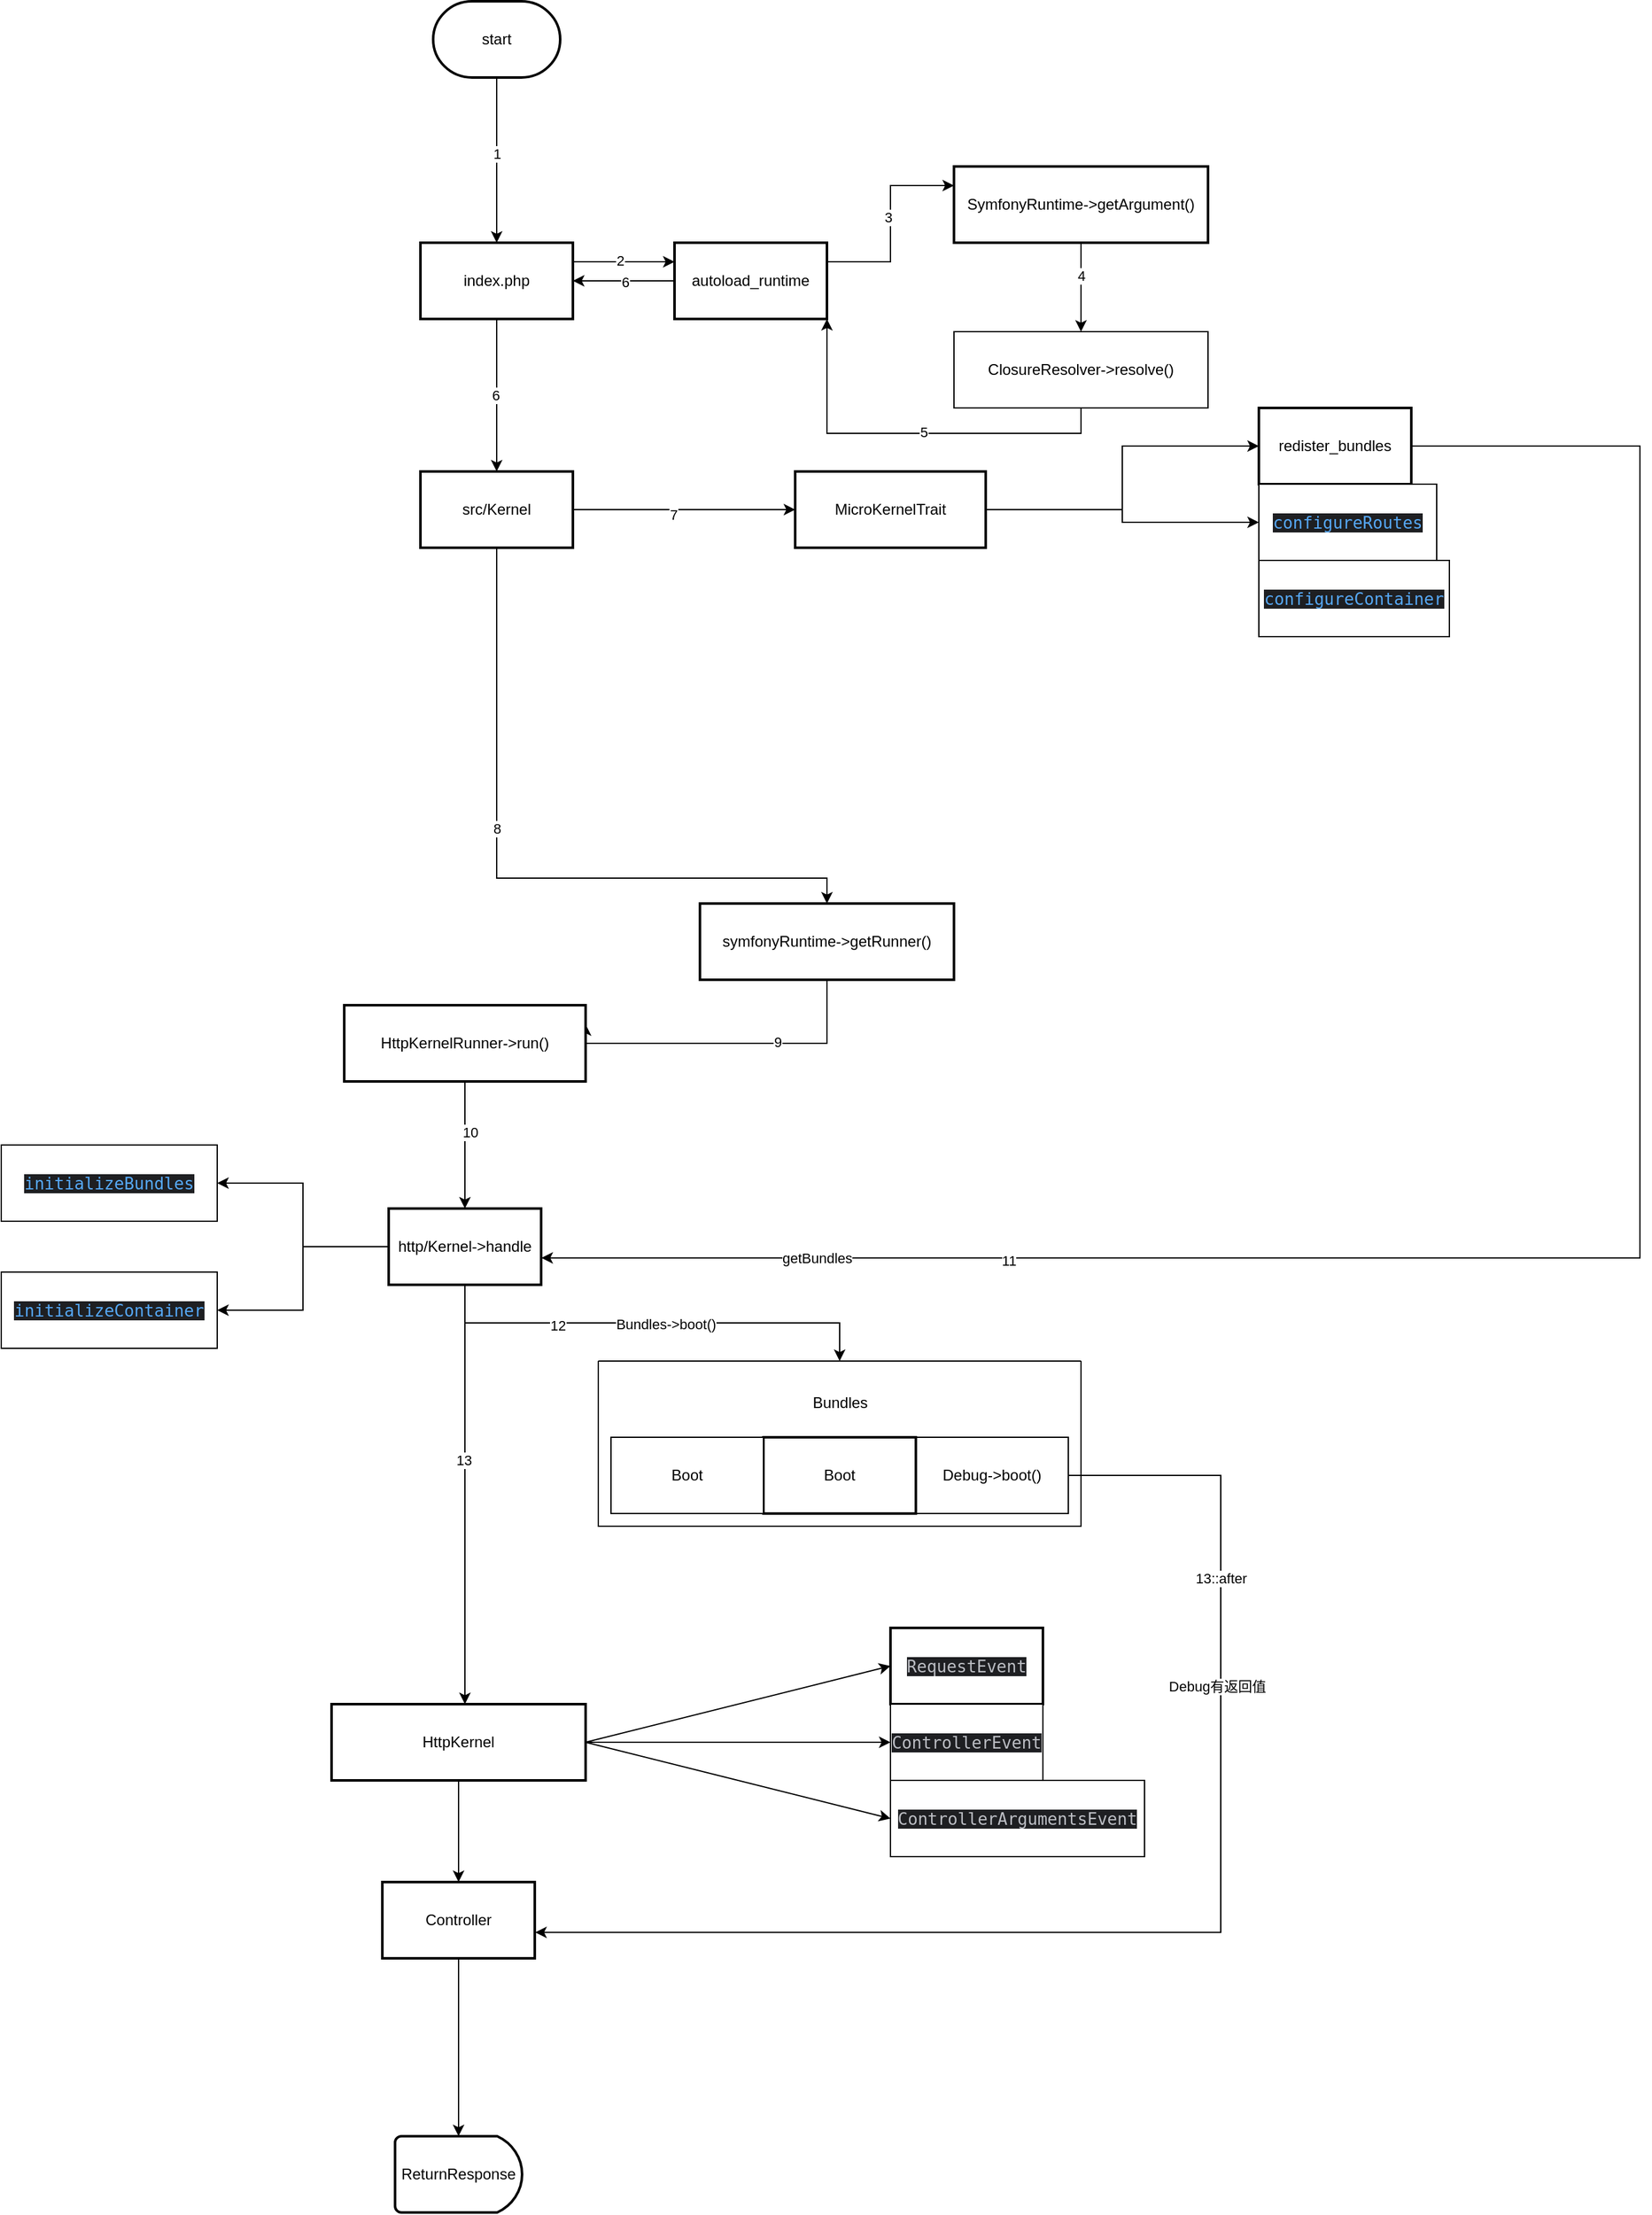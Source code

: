<mxfile version="24.2.3" type="github">
  <diagram name="Page-1" id="edf60f1a-56cd-e834-aa8a-f176f3a09ee4">
    <mxGraphModel dx="2840" dy="3460" grid="1" gridSize="10" guides="1" tooltips="1" connect="1" arrows="1" fold="1" page="1" pageScale="1" pageWidth="850" pageHeight="1100" background="none" math="0" shadow="0">
      <root>
        <mxCell id="0" />
        <mxCell id="1" parent="0" />
        <mxCell id="9ALi2KaTy-VrY5-sKbWw-7" value="" style="edgeStyle=orthogonalEdgeStyle;rounded=0;orthogonalLoop=1;jettySize=auto;html=1;" edge="1" parent="1" source="9ALi2KaTy-VrY5-sKbWw-1" target="9ALi2KaTy-VrY5-sKbWw-6">
          <mxGeometry relative="1" as="geometry" />
        </mxCell>
        <mxCell id="9ALi2KaTy-VrY5-sKbWw-41" value="1" style="edgeLabel;html=1;align=center;verticalAlign=middle;resizable=0;points=[];" vertex="1" connectable="0" parent="9ALi2KaTy-VrY5-sKbWw-7">
          <mxGeometry x="-0.079" relative="1" as="geometry">
            <mxPoint as="offset" />
          </mxGeometry>
        </mxCell>
        <mxCell id="9ALi2KaTy-VrY5-sKbWw-1" value="start" style="strokeWidth=2;html=1;shape=mxgraph.flowchart.terminator;whiteSpace=wrap;" vertex="1" parent="1">
          <mxGeometry x="190" y="-1880" width="100" height="60" as="geometry" />
        </mxCell>
        <mxCell id="9ALi2KaTy-VrY5-sKbWw-35" style="edgeStyle=orthogonalEdgeStyle;rounded=0;orthogonalLoop=1;jettySize=auto;html=1;exitX=0;exitY=0.5;exitDx=0;exitDy=0;entryX=1;entryY=0.5;entryDx=0;entryDy=0;" edge="1" parent="1" source="9ALi2KaTy-VrY5-sKbWw-2" target="9ALi2KaTy-VrY5-sKbWw-6">
          <mxGeometry relative="1" as="geometry" />
        </mxCell>
        <mxCell id="9ALi2KaTy-VrY5-sKbWw-46" value="6" style="edgeLabel;html=1;align=center;verticalAlign=middle;resizable=0;points=[];" vertex="1" connectable="0" parent="9ALi2KaTy-VrY5-sKbWw-35">
          <mxGeometry x="-0.019" y="1" relative="1" as="geometry">
            <mxPoint as="offset" />
          </mxGeometry>
        </mxCell>
        <mxCell id="9ALi2KaTy-VrY5-sKbWw-38" style="edgeStyle=orthogonalEdgeStyle;rounded=0;orthogonalLoop=1;jettySize=auto;html=1;exitX=1;exitY=0.25;exitDx=0;exitDy=0;entryX=0;entryY=0.25;entryDx=0;entryDy=0;" edge="1" parent="1" source="9ALi2KaTy-VrY5-sKbWw-2" target="9ALi2KaTy-VrY5-sKbWw-4">
          <mxGeometry relative="1" as="geometry" />
        </mxCell>
        <mxCell id="9ALi2KaTy-VrY5-sKbWw-43" value="3" style="edgeLabel;html=1;align=center;verticalAlign=middle;resizable=0;points=[];" vertex="1" connectable="0" parent="9ALi2KaTy-VrY5-sKbWw-38">
          <mxGeometry x="0.06" y="2" relative="1" as="geometry">
            <mxPoint as="offset" />
          </mxGeometry>
        </mxCell>
        <mxCell id="9ALi2KaTy-VrY5-sKbWw-2" value="autoload_runtime" style="whiteSpace=wrap;html=1;strokeWidth=2;" vertex="1" parent="1">
          <mxGeometry x="380" y="-1690" width="120" height="60" as="geometry" />
        </mxCell>
        <mxCell id="9ALi2KaTy-VrY5-sKbWw-32" value="" style="edgeStyle=orthogonalEdgeStyle;rounded=0;orthogonalLoop=1;jettySize=auto;html=1;entryX=0.5;entryY=0;entryDx=0;entryDy=0;" edge="1" parent="1" source="9ALi2KaTy-VrY5-sKbWw-4" target="9ALi2KaTy-VrY5-sKbWw-90">
          <mxGeometry relative="1" as="geometry">
            <mxPoint x="700" y="-1600" as="targetPoint" />
          </mxGeometry>
        </mxCell>
        <mxCell id="9ALi2KaTy-VrY5-sKbWw-44" value="4" style="edgeLabel;html=1;align=center;verticalAlign=middle;resizable=0;points=[];" vertex="1" connectable="0" parent="9ALi2KaTy-VrY5-sKbWw-32">
          <mxGeometry x="-0.278" relative="1" as="geometry">
            <mxPoint as="offset" />
          </mxGeometry>
        </mxCell>
        <mxCell id="9ALi2KaTy-VrY5-sKbWw-4" value="SymfonyRuntime-&amp;gt;getArgument()" style="whiteSpace=wrap;html=1;strokeWidth=2;" vertex="1" parent="1">
          <mxGeometry x="600" y="-1750" width="200" height="60" as="geometry" />
        </mxCell>
        <mxCell id="9ALi2KaTy-VrY5-sKbWw-40" style="edgeStyle=orthogonalEdgeStyle;rounded=0;orthogonalLoop=1;jettySize=auto;html=1;exitX=1;exitY=0.25;exitDx=0;exitDy=0;entryX=0;entryY=0.25;entryDx=0;entryDy=0;" edge="1" parent="1" source="9ALi2KaTy-VrY5-sKbWw-6" target="9ALi2KaTy-VrY5-sKbWw-2">
          <mxGeometry relative="1" as="geometry" />
        </mxCell>
        <mxCell id="9ALi2KaTy-VrY5-sKbWw-42" value="2" style="edgeLabel;html=1;align=center;verticalAlign=middle;resizable=0;points=[];" vertex="1" connectable="0" parent="9ALi2KaTy-VrY5-sKbWw-40">
          <mxGeometry x="-0.092" y="1" relative="1" as="geometry">
            <mxPoint as="offset" />
          </mxGeometry>
        </mxCell>
        <mxCell id="9ALi2KaTy-VrY5-sKbWw-60" value="" style="edgeStyle=orthogonalEdgeStyle;rounded=0;orthogonalLoop=1;jettySize=auto;html=1;" edge="1" parent="1" source="9ALi2KaTy-VrY5-sKbWw-6" target="9ALi2KaTy-VrY5-sKbWw-59">
          <mxGeometry relative="1" as="geometry" />
        </mxCell>
        <mxCell id="9ALi2KaTy-VrY5-sKbWw-81" value="6" style="edgeLabel;html=1;align=center;verticalAlign=middle;resizable=0;points=[];" vertex="1" connectable="0" parent="9ALi2KaTy-VrY5-sKbWw-60">
          <mxGeometry y="-1" relative="1" as="geometry">
            <mxPoint as="offset" />
          </mxGeometry>
        </mxCell>
        <mxCell id="9ALi2KaTy-VrY5-sKbWw-6" value="index.php" style="whiteSpace=wrap;html=1;strokeWidth=2;" vertex="1" parent="1">
          <mxGeometry x="180" y="-1690" width="120" height="60" as="geometry" />
        </mxCell>
        <mxCell id="9ALi2KaTy-VrY5-sKbWw-12" value="" style="edgeStyle=orthogonalEdgeStyle;rounded=0;orthogonalLoop=1;jettySize=auto;html=1;exitX=0.5;exitY=1;exitDx=0;exitDy=0;" edge="1" parent="1" source="9ALi2KaTy-VrY5-sKbWw-59" target="9ALi2KaTy-VrY5-sKbWw-11">
          <mxGeometry relative="1" as="geometry">
            <mxPoint x="310" y="-1430" as="sourcePoint" />
            <Array as="points">
              <mxPoint x="240" y="-1190" />
              <mxPoint x="500" y="-1190" />
            </Array>
          </mxGeometry>
        </mxCell>
        <mxCell id="9ALi2KaTy-VrY5-sKbWw-49" value="8" style="edgeLabel;html=1;align=center;verticalAlign=middle;resizable=0;points=[];" vertex="1" connectable="0" parent="9ALi2KaTy-VrY5-sKbWw-12">
          <mxGeometry x="-0.183" relative="1" as="geometry">
            <mxPoint as="offset" />
          </mxGeometry>
        </mxCell>
        <mxCell id="9ALi2KaTy-VrY5-sKbWw-48" style="edgeStyle=orthogonalEdgeStyle;rounded=0;orthogonalLoop=1;jettySize=auto;html=1;exitX=0.5;exitY=1;exitDx=0;exitDy=0;entryX=1;entryY=0.25;entryDx=0;entryDy=0;" edge="1" parent="1" source="9ALi2KaTy-VrY5-sKbWw-11" target="9ALi2KaTy-VrY5-sKbWw-13">
          <mxGeometry relative="1" as="geometry">
            <mxPoint x="310" y="-1145" as="targetPoint" />
            <Array as="points">
              <mxPoint x="500" y="-1060" />
              <mxPoint x="310" y="-1060" />
            </Array>
          </mxGeometry>
        </mxCell>
        <mxCell id="9ALi2KaTy-VrY5-sKbWw-50" value="9" style="edgeLabel;html=1;align=center;verticalAlign=middle;resizable=0;points=[];" vertex="1" connectable="0" parent="9ALi2KaTy-VrY5-sKbWw-48">
          <mxGeometry x="-0.3" y="-1" relative="1" as="geometry">
            <mxPoint as="offset" />
          </mxGeometry>
        </mxCell>
        <mxCell id="9ALi2KaTy-VrY5-sKbWw-11" value="symfonyRuntime-&amp;gt;getRunner()" style="whiteSpace=wrap;html=1;strokeWidth=2;" vertex="1" parent="1">
          <mxGeometry x="400" y="-1170" width="200" height="60" as="geometry" />
        </mxCell>
        <mxCell id="9ALi2KaTy-VrY5-sKbWw-58" value="" style="edgeStyle=orthogonalEdgeStyle;rounded=0;orthogonalLoop=1;jettySize=auto;html=1;" edge="1" parent="1" source="9ALi2KaTy-VrY5-sKbWw-13" target="9ALi2KaTy-VrY5-sKbWw-57">
          <mxGeometry relative="1" as="geometry" />
        </mxCell>
        <mxCell id="9ALi2KaTy-VrY5-sKbWw-83" value="10" style="edgeLabel;html=1;align=center;verticalAlign=middle;resizable=0;points=[];" vertex="1" connectable="0" parent="9ALi2KaTy-VrY5-sKbWw-58">
          <mxGeometry x="-0.2" y="4" relative="1" as="geometry">
            <mxPoint as="offset" />
          </mxGeometry>
        </mxCell>
        <mxCell id="9ALi2KaTy-VrY5-sKbWw-13" value="HttpKernelRunner-&amp;gt;run()" style="whiteSpace=wrap;html=1;strokeWidth=2;" vertex="1" parent="1">
          <mxGeometry x="120" y="-1090" width="190" height="60" as="geometry" />
        </mxCell>
        <mxCell id="9ALi2KaTy-VrY5-sKbWw-88" value="" style="edgeStyle=orthogonalEdgeStyle;rounded=0;orthogonalLoop=1;jettySize=auto;html=1;" edge="1" parent="1" source="9ALi2KaTy-VrY5-sKbWw-15" target="9ALi2KaTy-VrY5-sKbWw-87">
          <mxGeometry relative="1" as="geometry" />
        </mxCell>
        <mxCell id="9ALi2KaTy-VrY5-sKbWw-15" value="HttpKernel" style="whiteSpace=wrap;html=1;strokeWidth=2;" vertex="1" parent="1">
          <mxGeometry x="110" y="-540" width="200" height="60" as="geometry" />
        </mxCell>
        <mxCell id="9ALi2KaTy-VrY5-sKbWw-17" value="&lt;div style=&quot;background-color:#1e1f22;color:#bcbec4&quot;&gt;&lt;pre style=&quot;font-family:&#39;JetBrains Mono&#39;,monospace;font-size:9.8pt;&quot;&gt;RequestEvent&lt;/pre&gt;&lt;/div&gt;" style="whiteSpace=wrap;html=1;strokeWidth=2;" vertex="1" parent="1">
          <mxGeometry x="550" y="-600" width="120" height="60" as="geometry" />
        </mxCell>
        <mxCell id="9ALi2KaTy-VrY5-sKbWw-20" value="&lt;div style=&quot;background-color:#1e1f22;color:#bcbec4&quot;&gt;&lt;pre style=&quot;font-family:&#39;JetBrains Mono&#39;,monospace;font-size:9.8pt;&quot;&gt;ControllerEvent&lt;/pre&gt;&lt;/div&gt;" style="rounded=0;whiteSpace=wrap;html=1;" vertex="1" parent="1">
          <mxGeometry x="550" y="-540" width="120" height="60" as="geometry" />
        </mxCell>
        <mxCell id="9ALi2KaTy-VrY5-sKbWw-21" value="&lt;div style=&quot;background-color:#1e1f22;color:#bcbec4&quot;&gt;&lt;pre style=&quot;font-family:&#39;JetBrains Mono&#39;,monospace;font-size:9.8pt;&quot;&gt;ControllerArgumentsEvent&lt;/pre&gt;&lt;/div&gt;" style="rounded=0;whiteSpace=wrap;html=1;" vertex="1" parent="1">
          <mxGeometry x="550" y="-480" width="200" height="60" as="geometry" />
        </mxCell>
        <mxCell id="9ALi2KaTy-VrY5-sKbWw-22" value="" style="endArrow=classic;html=1;rounded=0;entryX=0;entryY=0.5;entryDx=0;entryDy=0;exitX=1;exitY=0.5;exitDx=0;exitDy=0;" edge="1" parent="1" source="9ALi2KaTy-VrY5-sKbWw-15" target="9ALi2KaTy-VrY5-sKbWw-20">
          <mxGeometry width="50" height="50" relative="1" as="geometry">
            <mxPoint x="770" y="-1130" as="sourcePoint" />
            <mxPoint x="560" y="-1060" as="targetPoint" />
          </mxGeometry>
        </mxCell>
        <mxCell id="9ALi2KaTy-VrY5-sKbWw-23" value="" style="endArrow=classic;html=1;rounded=0;entryX=0;entryY=0.5;entryDx=0;entryDy=0;exitX=1;exitY=0.5;exitDx=0;exitDy=0;" edge="1" parent="1" source="9ALi2KaTy-VrY5-sKbWw-15" target="9ALi2KaTy-VrY5-sKbWw-21">
          <mxGeometry width="50" height="50" relative="1" as="geometry">
            <mxPoint x="770" y="-1130" as="sourcePoint" />
            <mxPoint x="680" y="-920" as="targetPoint" />
          </mxGeometry>
        </mxCell>
        <mxCell id="9ALi2KaTy-VrY5-sKbWw-24" value="" style="endArrow=classic;html=1;rounded=0;entryX=0;entryY=0.5;entryDx=0;entryDy=0;exitX=1;exitY=0.5;exitDx=0;exitDy=0;" edge="1" parent="1" source="9ALi2KaTy-VrY5-sKbWw-15" target="9ALi2KaTy-VrY5-sKbWw-17">
          <mxGeometry width="50" height="50" relative="1" as="geometry">
            <mxPoint x="670" y="-1100" as="sourcePoint" />
            <mxPoint x="690" y="-910" as="targetPoint" />
          </mxGeometry>
        </mxCell>
        <mxCell id="9ALi2KaTy-VrY5-sKbWw-33" style="edgeStyle=orthogonalEdgeStyle;rounded=0;orthogonalLoop=1;jettySize=auto;html=1;exitX=0.5;exitY=1;exitDx=0;exitDy=0;entryX=1;entryY=1;entryDx=0;entryDy=0;" edge="1" parent="1" source="9ALi2KaTy-VrY5-sKbWw-90" target="9ALi2KaTy-VrY5-sKbWw-2">
          <mxGeometry relative="1" as="geometry">
            <mxPoint x="700" y="-1560" as="sourcePoint" />
          </mxGeometry>
        </mxCell>
        <mxCell id="9ALi2KaTy-VrY5-sKbWw-45" value="5" style="edgeLabel;html=1;align=center;verticalAlign=middle;resizable=0;points=[];" vertex="1" connectable="0" parent="9ALi2KaTy-VrY5-sKbWw-33">
          <mxGeometry x="-0.067" y="-1" relative="1" as="geometry">
            <mxPoint as="offset" />
          </mxGeometry>
        </mxCell>
        <mxCell id="9ALi2KaTy-VrY5-sKbWw-80" style="edgeStyle=orthogonalEdgeStyle;rounded=0;orthogonalLoop=1;jettySize=auto;html=1;exitX=0.5;exitY=1;exitDx=0;exitDy=0;" edge="1" parent="1" source="9ALi2KaTy-VrY5-sKbWw-57" target="9ALi2KaTy-VrY5-sKbWw-15">
          <mxGeometry relative="1" as="geometry">
            <Array as="points">
              <mxPoint x="215" y="-510" />
              <mxPoint x="215" y="-510" />
            </Array>
          </mxGeometry>
        </mxCell>
        <mxCell id="9ALi2KaTy-VrY5-sKbWw-86" value="13" style="edgeLabel;html=1;align=center;verticalAlign=middle;resizable=0;points=[];" vertex="1" connectable="0" parent="9ALi2KaTy-VrY5-sKbWw-80">
          <mxGeometry x="-0.165" y="-1" relative="1" as="geometry">
            <mxPoint as="offset" />
          </mxGeometry>
        </mxCell>
        <mxCell id="9ALi2KaTy-VrY5-sKbWw-105" style="edgeStyle=orthogonalEdgeStyle;rounded=0;orthogonalLoop=1;jettySize=auto;html=1;exitX=0;exitY=0.5;exitDx=0;exitDy=0;entryX=1;entryY=0.5;entryDx=0;entryDy=0;" edge="1" parent="1" source="9ALi2KaTy-VrY5-sKbWw-57" target="9ALi2KaTy-VrY5-sKbWw-101">
          <mxGeometry relative="1" as="geometry" />
        </mxCell>
        <mxCell id="9ALi2KaTy-VrY5-sKbWw-106" style="edgeStyle=orthogonalEdgeStyle;rounded=0;orthogonalLoop=1;jettySize=auto;html=1;exitX=0;exitY=0.5;exitDx=0;exitDy=0;entryX=1;entryY=0.5;entryDx=0;entryDy=0;" edge="1" parent="1" source="9ALi2KaTy-VrY5-sKbWw-57" target="9ALi2KaTy-VrY5-sKbWw-100">
          <mxGeometry relative="1" as="geometry" />
        </mxCell>
        <mxCell id="9ALi2KaTy-VrY5-sKbWw-57" value="http/Kernel-&amp;gt;handle" style="whiteSpace=wrap;html=1;strokeWidth=2;" vertex="1" parent="1">
          <mxGeometry x="155" y="-930" width="120" height="60" as="geometry" />
        </mxCell>
        <mxCell id="9ALi2KaTy-VrY5-sKbWw-62" value="" style="edgeStyle=orthogonalEdgeStyle;rounded=0;orthogonalLoop=1;jettySize=auto;html=1;" edge="1" parent="1" source="9ALi2KaTy-VrY5-sKbWw-59" target="9ALi2KaTy-VrY5-sKbWw-61">
          <mxGeometry relative="1" as="geometry" />
        </mxCell>
        <mxCell id="9ALi2KaTy-VrY5-sKbWw-82" value="7" style="edgeLabel;html=1;align=center;verticalAlign=middle;resizable=0;points=[];" vertex="1" connectable="0" parent="9ALi2KaTy-VrY5-sKbWw-62">
          <mxGeometry x="-0.102" y="-4" relative="1" as="geometry">
            <mxPoint as="offset" />
          </mxGeometry>
        </mxCell>
        <mxCell id="9ALi2KaTy-VrY5-sKbWw-59" value="src/Kernel" style="whiteSpace=wrap;html=1;strokeWidth=2;" vertex="1" parent="1">
          <mxGeometry x="180" y="-1510" width="120" height="60" as="geometry" />
        </mxCell>
        <mxCell id="9ALi2KaTy-VrY5-sKbWw-64" value="" style="edgeStyle=orthogonalEdgeStyle;rounded=0;orthogonalLoop=1;jettySize=auto;html=1;" edge="1" parent="1" source="9ALi2KaTy-VrY5-sKbWw-61" target="9ALi2KaTy-VrY5-sKbWw-63">
          <mxGeometry relative="1" as="geometry" />
        </mxCell>
        <mxCell id="9ALi2KaTy-VrY5-sKbWw-66" style="edgeStyle=orthogonalEdgeStyle;rounded=0;orthogonalLoop=1;jettySize=auto;html=1;exitX=1;exitY=0.5;exitDx=0;exitDy=0;entryX=0;entryY=0.5;entryDx=0;entryDy=0;" edge="1" parent="1" source="9ALi2KaTy-VrY5-sKbWw-61" target="9ALi2KaTy-VrY5-sKbWw-65">
          <mxGeometry relative="1" as="geometry" />
        </mxCell>
        <mxCell id="9ALi2KaTy-VrY5-sKbWw-61" value="MicroKernelTrait" style="whiteSpace=wrap;html=1;strokeWidth=2;" vertex="1" parent="1">
          <mxGeometry x="475" y="-1510" width="150" height="60" as="geometry" />
        </mxCell>
        <mxCell id="9ALi2KaTy-VrY5-sKbWw-63" value="redister_bundles" style="whiteSpace=wrap;html=1;strokeWidth=2;" vertex="1" parent="1">
          <mxGeometry x="840" y="-1560" width="120" height="60" as="geometry" />
        </mxCell>
        <mxCell id="9ALi2KaTy-VrY5-sKbWw-65" value="&lt;div style=&quot;background-color:#1e1f22;color:#bcbec4&quot;&gt;&lt;pre style=&quot;font-family:&#39;JetBrains Mono&#39;,monospace;font-size:9.8pt;&quot;&gt;&lt;span style=&quot;color:#56a8f5;&quot;&gt;configureRoutes&lt;/span&gt;&lt;/pre&gt;&lt;/div&gt;" style="rounded=0;whiteSpace=wrap;html=1;" vertex="1" parent="1">
          <mxGeometry x="840" y="-1500" width="140" height="60" as="geometry" />
        </mxCell>
        <mxCell id="9ALi2KaTy-VrY5-sKbWw-67" value="&lt;div style=&quot;background-color:#1e1f22;color:#bcbec4&quot;&gt;&lt;pre style=&quot;font-family:&#39;JetBrains Mono&#39;,monospace;font-size:9.8pt;&quot;&gt;&lt;span style=&quot;color:#56a8f5;&quot;&gt;configureContainer&lt;/span&gt;&lt;/pre&gt;&lt;/div&gt;" style="rounded=0;whiteSpace=wrap;html=1;" vertex="1" parent="1">
          <mxGeometry x="840" y="-1440" width="150" height="60" as="geometry" />
        </mxCell>
        <mxCell id="9ALi2KaTy-VrY5-sKbWw-69" style="edgeStyle=orthogonalEdgeStyle;rounded=0;orthogonalLoop=1;jettySize=auto;html=1;exitX=1;exitY=0.5;exitDx=0;exitDy=0;entryX=1.002;entryY=0.648;entryDx=0;entryDy=0;entryPerimeter=0;" edge="1" parent="1" source="9ALi2KaTy-VrY5-sKbWw-63" target="9ALi2KaTy-VrY5-sKbWw-57">
          <mxGeometry relative="1" as="geometry">
            <Array as="points">
              <mxPoint x="1140" y="-1530" />
              <mxPoint x="1140" y="-891" />
            </Array>
          </mxGeometry>
        </mxCell>
        <mxCell id="9ALi2KaTy-VrY5-sKbWw-70" value="getBundles" style="edgeLabel;html=1;align=center;verticalAlign=middle;resizable=0;points=[];" vertex="1" connectable="0" parent="9ALi2KaTy-VrY5-sKbWw-69">
          <mxGeometry x="0.743" relative="1" as="geometry">
            <mxPoint as="offset" />
          </mxGeometry>
        </mxCell>
        <mxCell id="9ALi2KaTy-VrY5-sKbWw-84" value="11" style="edgeLabel;html=1;align=center;verticalAlign=middle;resizable=0;points=[];" vertex="1" connectable="0" parent="9ALi2KaTy-VrY5-sKbWw-69">
          <mxGeometry x="0.563" y="2" relative="1" as="geometry">
            <mxPoint as="offset" />
          </mxGeometry>
        </mxCell>
        <mxCell id="9ALi2KaTy-VrY5-sKbWw-75" value="" style="swimlane;startSize=0;" vertex="1" parent="1">
          <mxGeometry x="320" y="-810" width="380" height="130" as="geometry" />
        </mxCell>
        <mxCell id="9ALi2KaTy-VrY5-sKbWw-76" value="Bundles" style="text;html=1;align=center;verticalAlign=middle;resizable=0;points=[];autosize=1;strokeColor=none;fillColor=none;" vertex="1" parent="9ALi2KaTy-VrY5-sKbWw-75">
          <mxGeometry x="155" y="18" width="70" height="30" as="geometry" />
        </mxCell>
        <mxCell id="9ALi2KaTy-VrY5-sKbWw-78" value="Debug-&amp;gt;boot()" style="rounded=0;whiteSpace=wrap;html=1;" vertex="1" parent="9ALi2KaTy-VrY5-sKbWw-75">
          <mxGeometry x="250" y="60" width="120" height="60" as="geometry" />
        </mxCell>
        <mxCell id="9ALi2KaTy-VrY5-sKbWw-71" value="Boot" style="whiteSpace=wrap;html=1;strokeWidth=2;" vertex="1" parent="9ALi2KaTy-VrY5-sKbWw-75">
          <mxGeometry x="130" y="60" width="120" height="60" as="geometry" />
        </mxCell>
        <mxCell id="9ALi2KaTy-VrY5-sKbWw-73" value="Boot" style="rounded=0;whiteSpace=wrap;html=1;" vertex="1" parent="9ALi2KaTy-VrY5-sKbWw-75">
          <mxGeometry x="10" y="60" width="120" height="60" as="geometry" />
        </mxCell>
        <mxCell id="9ALi2KaTy-VrY5-sKbWw-77" style="edgeStyle=orthogonalEdgeStyle;rounded=0;orthogonalLoop=1;jettySize=auto;html=1;exitX=0.5;exitY=1;exitDx=0;exitDy=0;" edge="1" parent="1" source="9ALi2KaTy-VrY5-sKbWw-57" target="9ALi2KaTy-VrY5-sKbWw-75">
          <mxGeometry relative="1" as="geometry">
            <mxPoint x="215" y="-770" as="targetPoint" />
          </mxGeometry>
        </mxCell>
        <mxCell id="9ALi2KaTy-VrY5-sKbWw-85" value="12" style="edgeLabel;html=1;align=center;verticalAlign=middle;resizable=0;points=[];" vertex="1" connectable="0" parent="9ALi2KaTy-VrY5-sKbWw-77">
          <mxGeometry x="-0.423" y="-2" relative="1" as="geometry">
            <mxPoint as="offset" />
          </mxGeometry>
        </mxCell>
        <mxCell id="9ALi2KaTy-VrY5-sKbWw-89" value="Bundles-&amp;gt;boot()" style="edgeLabel;html=1;align=center;verticalAlign=middle;resizable=0;points=[];" vertex="1" connectable="0" parent="9ALi2KaTy-VrY5-sKbWw-77">
          <mxGeometry x="0.059" y="-1" relative="1" as="geometry">
            <mxPoint as="offset" />
          </mxGeometry>
        </mxCell>
        <mxCell id="9ALi2KaTy-VrY5-sKbWw-98" style="edgeStyle=orthogonalEdgeStyle;rounded=0;orthogonalLoop=1;jettySize=auto;html=1;exitX=0.5;exitY=1;exitDx=0;exitDy=0;" edge="1" parent="1" source="9ALi2KaTy-VrY5-sKbWw-87" target="9ALi2KaTy-VrY5-sKbWw-97">
          <mxGeometry relative="1" as="geometry" />
        </mxCell>
        <mxCell id="9ALi2KaTy-VrY5-sKbWw-87" value="Controller" style="whiteSpace=wrap;html=1;strokeWidth=2;" vertex="1" parent="1">
          <mxGeometry x="150" y="-400" width="120" height="60" as="geometry" />
        </mxCell>
        <mxCell id="9ALi2KaTy-VrY5-sKbWw-90" value="ClosureResolver-&amp;gt;resolve()" style="rounded=0;whiteSpace=wrap;html=1;" vertex="1" parent="1">
          <mxGeometry x="600" y="-1620" width="200" height="60" as="geometry" />
        </mxCell>
        <mxCell id="9ALi2KaTy-VrY5-sKbWw-93" style="edgeStyle=orthogonalEdgeStyle;rounded=0;orthogonalLoop=1;jettySize=auto;html=1;exitX=1;exitY=0.5;exitDx=0;exitDy=0;entryX=1.003;entryY=0.66;entryDx=0;entryDy=0;entryPerimeter=0;" edge="1" parent="1" source="9ALi2KaTy-VrY5-sKbWw-78" target="9ALi2KaTy-VrY5-sKbWw-87">
          <mxGeometry relative="1" as="geometry">
            <mxPoint x="770" y="-810" as="sourcePoint" />
            <mxPoint x="290" y="-290" as="targetPoint" />
            <Array as="points">
              <mxPoint x="810" y="-720" />
              <mxPoint x="810" y="-360" />
            </Array>
          </mxGeometry>
        </mxCell>
        <mxCell id="9ALi2KaTy-VrY5-sKbWw-94" value="Debug有返回值" style="edgeLabel;html=1;align=center;verticalAlign=middle;resizable=0;points=[];" vertex="1" connectable="0" parent="9ALi2KaTy-VrY5-sKbWw-93">
          <mxGeometry x="-0.439" y="-3" relative="1" as="geometry">
            <mxPoint as="offset" />
          </mxGeometry>
        </mxCell>
        <mxCell id="9ALi2KaTy-VrY5-sKbWw-99" value="13::after" style="edgeLabel;html=1;align=center;verticalAlign=middle;resizable=0;points=[];" vertex="1" connectable="0" parent="9ALi2KaTy-VrY5-sKbWw-93">
          <mxGeometry x="-0.744" relative="1" as="geometry">
            <mxPoint y="70" as="offset" />
          </mxGeometry>
        </mxCell>
        <mxCell id="9ALi2KaTy-VrY5-sKbWw-97" value="ReturnResponse" style="strokeWidth=2;html=1;shape=mxgraph.flowchart.delay;whiteSpace=wrap;" vertex="1" parent="1">
          <mxGeometry x="160" y="-200" width="100" height="60" as="geometry" />
        </mxCell>
        <mxCell id="9ALi2KaTy-VrY5-sKbWw-100" value="&lt;div style=&quot;background-color:#1e1f22;color:#bcbec4&quot;&gt;&lt;pre style=&quot;font-family:&#39;JetBrains Mono&#39;,monospace;font-size:9.8pt;&quot;&gt;&lt;span style=&quot;color:#56a8f5;&quot;&gt;initializeContainer&lt;/span&gt;&lt;/pre&gt;&lt;/div&gt;" style="rounded=0;whiteSpace=wrap;html=1;" vertex="1" parent="1">
          <mxGeometry x="-150" y="-880" width="170" height="60" as="geometry" />
        </mxCell>
        <mxCell id="9ALi2KaTy-VrY5-sKbWw-101" value="&lt;div style=&quot;background-color:#1e1f22;color:#bcbec4&quot;&gt;&lt;pre style=&quot;font-family:&#39;JetBrains Mono&#39;,monospace;font-size:9.8pt;&quot;&gt;&lt;span style=&quot;color:#57aaf7;&quot;&gt;initializeBundles&lt;/span&gt;&lt;/pre&gt;&lt;/div&gt;" style="whiteSpace=wrap;html=1;" vertex="1" parent="1">
          <mxGeometry x="-150" y="-980" width="170" height="60" as="geometry" />
        </mxCell>
      </root>
    </mxGraphModel>
  </diagram>
</mxfile>
